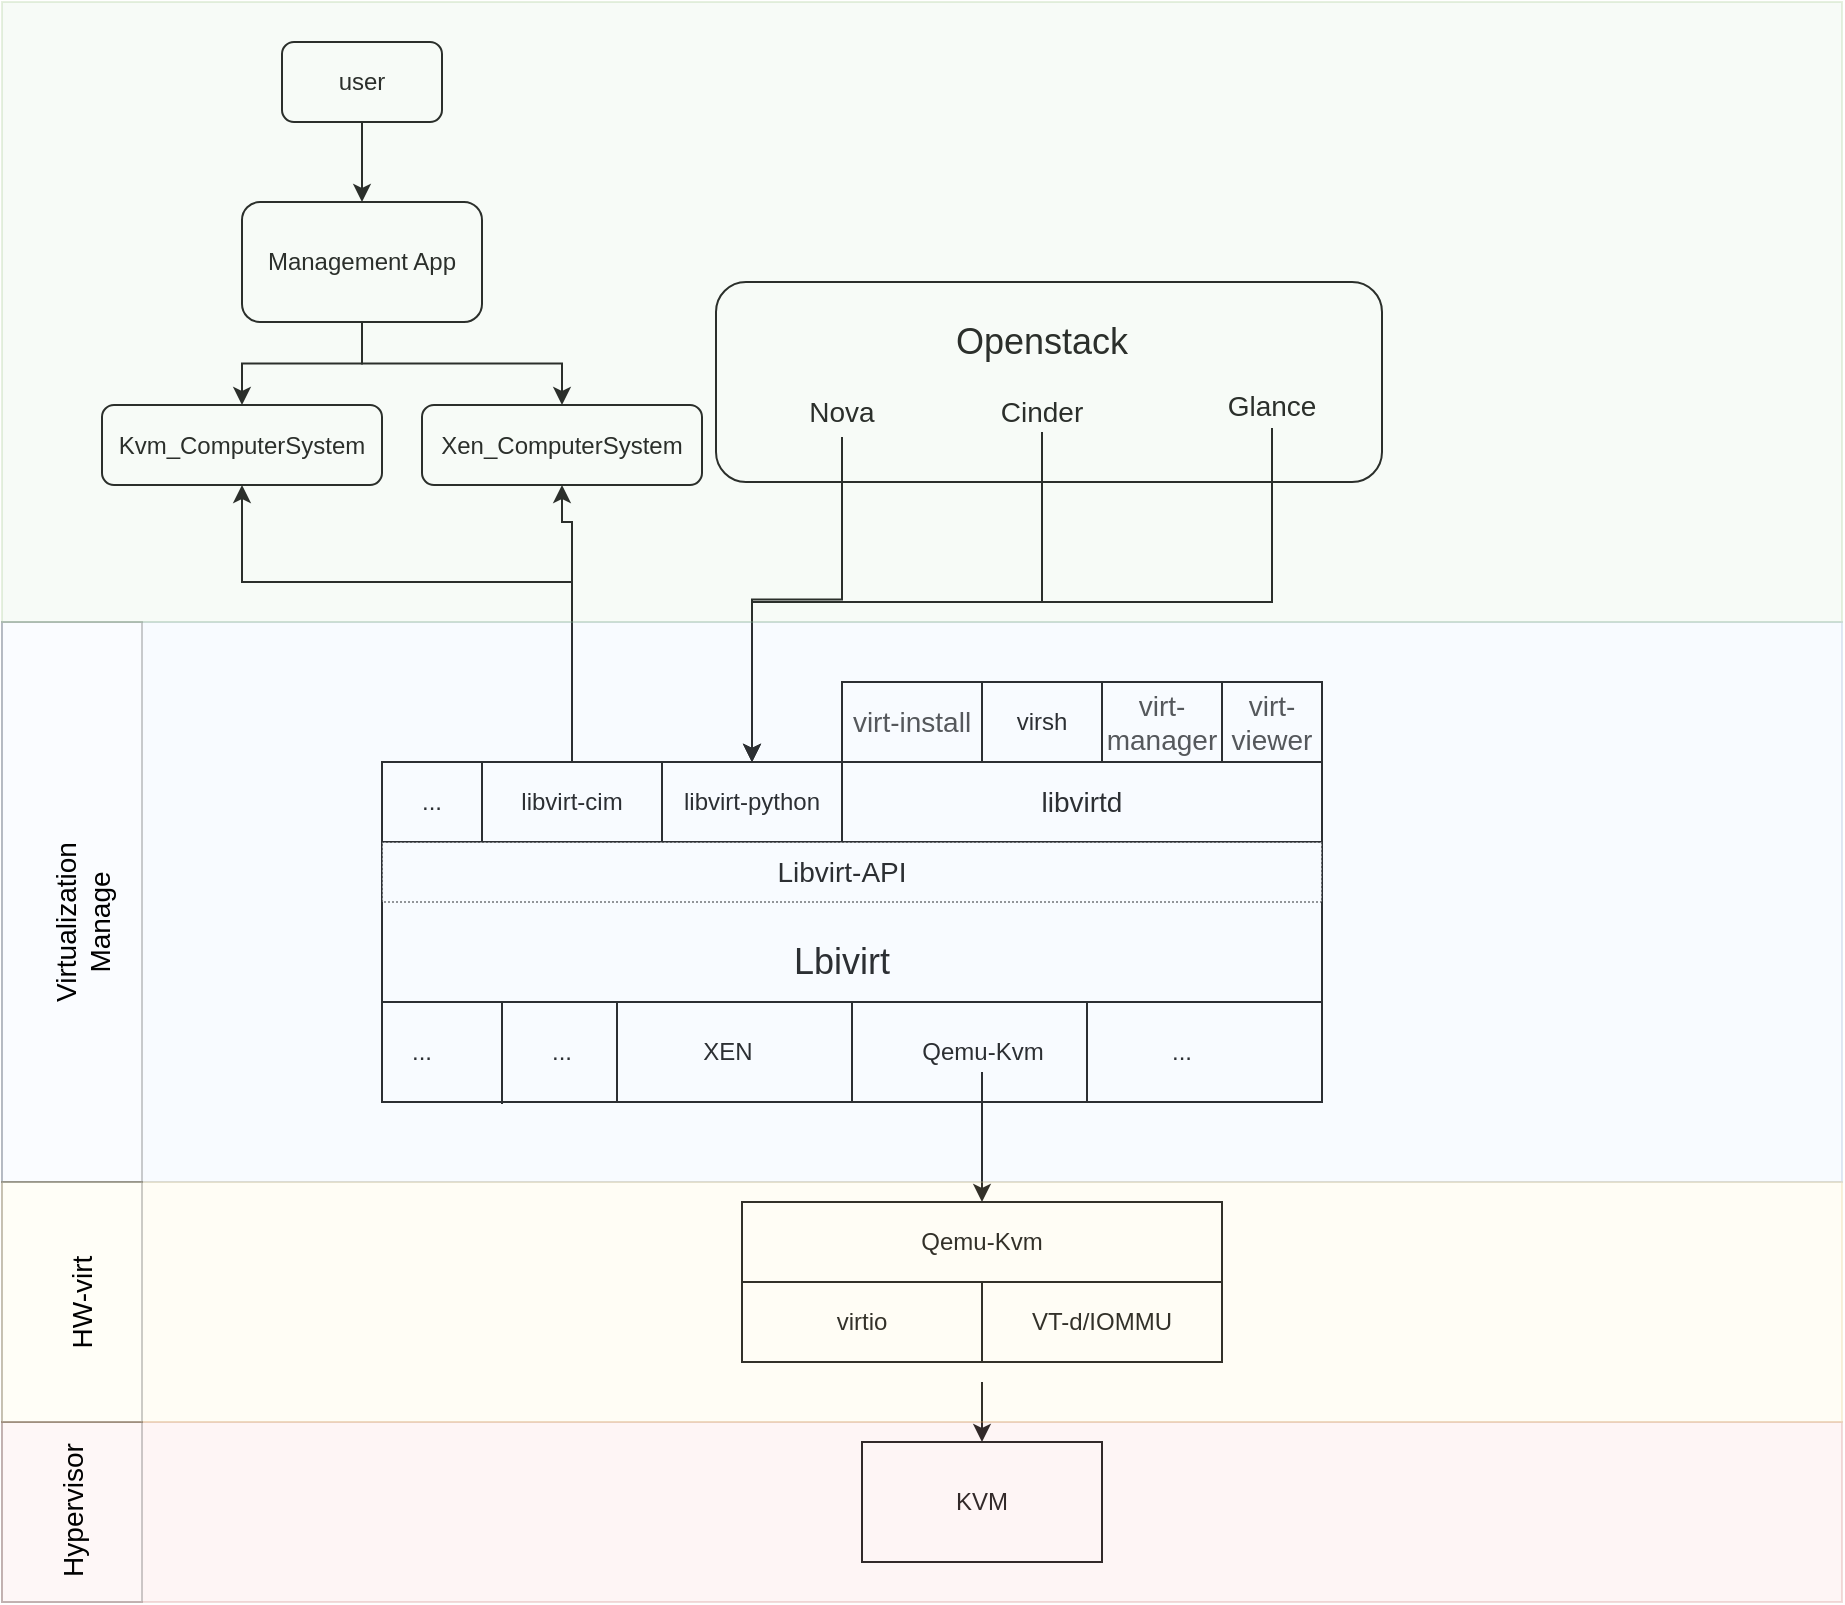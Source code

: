 <mxfile version="12.3.1" type="github" pages="1"><diagram id="BGUSLM8jps3KwKQ05_Fl" name="第 1 页"><mxGraphModel dx="946" dy="542" grid="1" gridSize="10" guides="1" tooltips="1" connect="1" arrows="1" fold="1" page="1" pageScale="1" pageWidth="1654" pageHeight="1169" math="0" shadow="0"><root><mxCell id="0"/><mxCell id="1" parent="0"/><mxCell id="HOG0NHIvxFFcCSRHGgje-1" value="" style="rounded=0;whiteSpace=wrap;html=1;" vertex="1" parent="1"><mxGeometry x="660" y="510" width="470" height="80" as="geometry"/></mxCell><mxCell id="HOG0NHIvxFFcCSRHGgje-2" value="&lt;font style=&quot;font-size: 14px&quot;&gt;libvirtd&lt;/font&gt;" style="rounded=0;whiteSpace=wrap;html=1;" vertex="1" parent="1"><mxGeometry x="890" y="470" width="240" height="40" as="geometry"/></mxCell><mxCell id="HOG0NHIvxFFcCSRHGgje-16" style="edgeStyle=orthogonalEdgeStyle;rounded=0;orthogonalLoop=1;jettySize=auto;html=1;entryX=0.5;entryY=1;entryDx=0;entryDy=0;exitX=0.5;exitY=0;exitDx=0;exitDy=0;" edge="1" parent="1" source="HOG0NHIvxFFcCSRHGgje-4" target="HOG0NHIvxFFcCSRHGgje-15"><mxGeometry relative="1" as="geometry"><mxPoint x="725" y="430" as="sourcePoint"/><Array as="points"><mxPoint x="755" y="380"/><mxPoint x="590" y="380"/></Array></mxGeometry></mxCell><mxCell id="HOG0NHIvxFFcCSRHGgje-3" value="libvirt-python" style="rounded=0;whiteSpace=wrap;html=1;" vertex="1" parent="1"><mxGeometry x="800" y="470" width="90" height="40" as="geometry"/></mxCell><mxCell id="HOG0NHIvxFFcCSRHGgje-43" style="edgeStyle=orthogonalEdgeStyle;rounded=0;orthogonalLoop=1;jettySize=auto;html=1;entryX=0.5;entryY=1;entryDx=0;entryDy=0;" edge="1" parent="1" source="HOG0NHIvxFFcCSRHGgje-4" target="HOG0NHIvxFFcCSRHGgje-14"><mxGeometry relative="1" as="geometry"><Array as="points"><mxPoint x="755" y="350"/><mxPoint x="750" y="350"/></Array></mxGeometry></mxCell><mxCell id="HOG0NHIvxFFcCSRHGgje-4" value="&lt;span style=&quot;white-space: normal&quot;&gt;libvirt-cim&lt;/span&gt;" style="rounded=0;whiteSpace=wrap;html=1;" vertex="1" parent="1"><mxGeometry x="710" y="470" width="90" height="40" as="geometry"/></mxCell><mxCell id="HOG0NHIvxFFcCSRHGgje-5" value="..." style="rounded=0;whiteSpace=wrap;html=1;" vertex="1" parent="1"><mxGeometry x="660" y="470" width="50" height="40" as="geometry"/></mxCell><mxCell id="HOG0NHIvxFFcCSRHGgje-6" value="&lt;span style=&quot;color: rgb(51 , 51 , 51) ; font-family: &amp;#34;arial&amp;#34; , sans-serif ; font-size: 14px ; text-align: left ; background-color: rgb(255 , 255 , 255)&quot;&gt;virt-install&lt;/span&gt;" style="rounded=0;whiteSpace=wrap;html=1;" vertex="1" parent="1"><mxGeometry x="890" y="430" width="70" height="40" as="geometry"/></mxCell><mxCell id="HOG0NHIvxFFcCSRHGgje-8" value="virsh" style="rounded=0;whiteSpace=wrap;html=1;" vertex="1" parent="1"><mxGeometry x="960" y="430" width="60" height="40" as="geometry"/></mxCell><mxCell id="HOG0NHIvxFFcCSRHGgje-9" value="&lt;span style=&quot;color: rgb(51 , 51 , 51) ; font-family: &amp;#34;arial&amp;#34; , sans-serif ; font-size: 14px ; text-align: left ; white-space: normal ; background-color: rgb(255 , 255 , 255)&quot;&gt;virt-manager&lt;/span&gt;" style="rounded=0;whiteSpace=wrap;html=1;" vertex="1" parent="1"><mxGeometry x="1020" y="430" width="60" height="40" as="geometry"/></mxCell><mxCell id="HOG0NHIvxFFcCSRHGgje-10" value="&lt;span style=&quot;color: rgb(51 , 51 , 51) ; font-family: &amp;#34;arial&amp;#34; , sans-serif ; font-size: 14px ; text-align: left ; white-space: normal ; background-color: rgb(255 , 255 , 255)&quot;&gt;virt-viewer&lt;/span&gt;" style="rounded=0;whiteSpace=wrap;html=1;" vertex="1" parent="1"><mxGeometry x="1080" y="430" width="50" height="40" as="geometry"/></mxCell><mxCell id="HOG0NHIvxFFcCSRHGgje-11" value="" style="rounded=0;whiteSpace=wrap;html=1;dashed=1;dashPattern=1 1;opacity=50;" vertex="1" parent="1"><mxGeometry x="660" y="510" width="470" height="30" as="geometry"/></mxCell><mxCell id="HOG0NHIvxFFcCSRHGgje-12" value="&lt;font style=&quot;font-size: 18px&quot;&gt;Lbivirt&lt;/font&gt;" style="text;html=1;strokeColor=none;fillColor=none;align=center;verticalAlign=middle;whiteSpace=wrap;rounded=0;" vertex="1" parent="1"><mxGeometry x="870" y="560" width="40" height="20" as="geometry"/></mxCell><mxCell id="HOG0NHIvxFFcCSRHGgje-13" value="&lt;font style=&quot;font-size: 14px&quot;&gt;Libvirt-API&lt;/font&gt;" style="text;html=1;strokeColor=none;fillColor=none;align=center;verticalAlign=middle;whiteSpace=wrap;rounded=0;" vertex="1" parent="1"><mxGeometry x="845" y="515" width="90" height="20" as="geometry"/></mxCell><mxCell id="HOG0NHIvxFFcCSRHGgje-14" value="Xen_ComputerSystem" style="rounded=1;whiteSpace=wrap;html=1;" vertex="1" parent="1"><mxGeometry x="680" y="291.5" width="140" height="40" as="geometry"/></mxCell><mxCell id="HOG0NHIvxFFcCSRHGgje-15" value="Kvm_ComputerSystem" style="rounded=1;whiteSpace=wrap;html=1;" vertex="1" parent="1"><mxGeometry x="520" y="291.5" width="140" height="40" as="geometry"/></mxCell><mxCell id="HOG0NHIvxFFcCSRHGgje-22" style="edgeStyle=orthogonalEdgeStyle;rounded=0;orthogonalLoop=1;jettySize=auto;html=1;entryX=0.5;entryY=0;entryDx=0;entryDy=0;" edge="1" parent="1" source="HOG0NHIvxFFcCSRHGgje-19" target="HOG0NHIvxFFcCSRHGgje-14"><mxGeometry relative="1" as="geometry"/></mxCell><mxCell id="HOG0NHIvxFFcCSRHGgje-23" style="edgeStyle=orthogonalEdgeStyle;rounded=0;orthogonalLoop=1;jettySize=auto;html=1;entryX=0.5;entryY=0;entryDx=0;entryDy=0;" edge="1" parent="1" source="HOG0NHIvxFFcCSRHGgje-19" target="HOG0NHIvxFFcCSRHGgje-15"><mxGeometry relative="1" as="geometry"/></mxCell><mxCell id="HOG0NHIvxFFcCSRHGgje-19" value="Management App" style="rounded=1;whiteSpace=wrap;html=1;" vertex="1" parent="1"><mxGeometry x="590" y="190" width="120" height="60" as="geometry"/></mxCell><mxCell id="HOG0NHIvxFFcCSRHGgje-21" style="edgeStyle=orthogonalEdgeStyle;rounded=0;orthogonalLoop=1;jettySize=auto;html=1;entryX=0.5;entryY=0;entryDx=0;entryDy=0;" edge="1" parent="1" source="HOG0NHIvxFFcCSRHGgje-20" target="HOG0NHIvxFFcCSRHGgje-19"><mxGeometry relative="1" as="geometry"/></mxCell><mxCell id="HOG0NHIvxFFcCSRHGgje-20" value="user" style="rounded=1;whiteSpace=wrap;html=1;" vertex="1" parent="1"><mxGeometry x="610" y="110" width="80" height="40" as="geometry"/></mxCell><mxCell id="HOG0NHIvxFFcCSRHGgje-24" value="" style="rounded=0;whiteSpace=wrap;html=1;" vertex="1" parent="1"><mxGeometry x="660" y="590" width="470" height="50" as="geometry"/></mxCell><mxCell id="HOG0NHIvxFFcCSRHGgje-25" value="" style="endArrow=none;html=1;" edge="1" parent="1"><mxGeometry width="50" height="50" relative="1" as="geometry"><mxPoint x="720" y="641" as="sourcePoint"/><mxPoint x="720" y="590" as="targetPoint"/></mxGeometry></mxCell><mxCell id="HOG0NHIvxFFcCSRHGgje-26" value="" style="endArrow=none;html=1;entryX=0.25;entryY=0;entryDx=0;entryDy=0;exitX=0.25;exitY=1;exitDx=0;exitDy=0;" edge="1" parent="1" source="HOG0NHIvxFFcCSRHGgje-24" target="HOG0NHIvxFFcCSRHGgje-24"><mxGeometry width="50" height="50" relative="1" as="geometry"><mxPoint x="720" y="640" as="sourcePoint"/><mxPoint x="770" y="590" as="targetPoint"/></mxGeometry></mxCell><mxCell id="HOG0NHIvxFFcCSRHGgje-27" value="" style="endArrow=none;html=1;entryX=0.5;entryY=0;entryDx=0;entryDy=0;exitX=0.5;exitY=1;exitDx=0;exitDy=0;" edge="1" parent="1" source="HOG0NHIvxFFcCSRHGgje-24" target="HOG0NHIvxFFcCSRHGgje-24"><mxGeometry width="50" height="50" relative="1" as="geometry"><mxPoint x="840" y="640" as="sourcePoint"/><mxPoint x="890" y="590" as="targetPoint"/></mxGeometry></mxCell><mxCell id="HOG0NHIvxFFcCSRHGgje-28" value="" style="endArrow=none;html=1;entryX=0.75;entryY=0;entryDx=0;entryDy=0;exitX=0.75;exitY=1;exitDx=0;exitDy=0;" edge="1" parent="1" source="HOG0NHIvxFFcCSRHGgje-24" target="HOG0NHIvxFFcCSRHGgje-24"><mxGeometry width="50" height="50" relative="1" as="geometry"><mxPoint x="930" y="650" as="sourcePoint"/><mxPoint x="980" y="600" as="targetPoint"/></mxGeometry></mxCell><mxCell id="HOG0NHIvxFFcCSRHGgje-29" value="..." style="text;html=1;strokeColor=none;fillColor=none;align=center;verticalAlign=middle;whiteSpace=wrap;rounded=0;dashed=1;dashPattern=1 1;opacity=50;" vertex="1" parent="1"><mxGeometry x="660" y="605" width="40" height="20" as="geometry"/></mxCell><mxCell id="HOG0NHIvxFFcCSRHGgje-30" value="..." style="text;html=1;strokeColor=none;fillColor=none;align=center;verticalAlign=middle;whiteSpace=wrap;rounded=0;dashed=1;dashPattern=1 1;opacity=50;" vertex="1" parent="1"><mxGeometry x="730" y="605" width="40" height="20" as="geometry"/></mxCell><mxCell id="HOG0NHIvxFFcCSRHGgje-31" value="XEN" style="text;html=1;strokeColor=none;fillColor=none;align=center;verticalAlign=middle;whiteSpace=wrap;rounded=0;dashed=1;dashPattern=1 1;opacity=50;" vertex="1" parent="1"><mxGeometry x="813" y="605" width="40" height="20" as="geometry"/></mxCell><mxCell id="HOG0NHIvxFFcCSRHGgje-36" style="edgeStyle=orthogonalEdgeStyle;rounded=0;orthogonalLoop=1;jettySize=auto;html=1;entryX=0.5;entryY=0;entryDx=0;entryDy=0;" edge="1" parent="1" source="HOG0NHIvxFFcCSRHGgje-32" target="HOG0NHIvxFFcCSRHGgje-39"><mxGeometry relative="1" as="geometry"><mxPoint x="960" y="690" as="targetPoint"/></mxGeometry></mxCell><mxCell id="HOG0NHIvxFFcCSRHGgje-32" value="Qemu-Kvm" style="text;html=1;strokeColor=none;fillColor=none;align=center;verticalAlign=middle;whiteSpace=wrap;rounded=0;dashed=1;dashPattern=1 1;opacity=50;" vertex="1" parent="1"><mxGeometry x="927.5" y="605" width="65" height="20" as="geometry"/></mxCell><mxCell id="HOG0NHIvxFFcCSRHGgje-33" value="..." style="text;html=1;strokeColor=none;fillColor=none;align=center;verticalAlign=middle;whiteSpace=wrap;rounded=0;dashed=1;dashPattern=1 1;opacity=50;" vertex="1" parent="1"><mxGeometry x="1040" y="605" width="40" height="20" as="geometry"/></mxCell><mxCell id="HOG0NHIvxFFcCSRHGgje-37" value="virtio" style="rounded=0;whiteSpace=wrap;html=1;" vertex="1" parent="1"><mxGeometry x="840" y="730" width="120" height="40" as="geometry"/></mxCell><mxCell id="HOG0NHIvxFFcCSRHGgje-38" value="VT-d/IOMMU" style="rounded=0;whiteSpace=wrap;html=1;" vertex="1" parent="1"><mxGeometry x="960" y="730" width="120" height="40" as="geometry"/></mxCell><mxCell id="HOG0NHIvxFFcCSRHGgje-39" value="Qemu-Kvm" style="rounded=0;whiteSpace=wrap;html=1;" vertex="1" parent="1"><mxGeometry x="840" y="690" width="240" height="40" as="geometry"/></mxCell><mxCell id="HOG0NHIvxFFcCSRHGgje-40" value="KVM" style="rounded=0;whiteSpace=wrap;html=1;" vertex="1" parent="1"><mxGeometry x="900" y="810" width="120" height="60" as="geometry"/></mxCell><mxCell id="HOG0NHIvxFFcCSRHGgje-42" value="" style="endArrow=classic;html=1;entryX=0.5;entryY=0;entryDx=0;entryDy=0;" edge="1" parent="1" target="HOG0NHIvxFFcCSRHGgje-40"><mxGeometry width="50" height="50" relative="1" as="geometry"><mxPoint x="960" y="780" as="sourcePoint"/><mxPoint x="890" y="780" as="targetPoint"/></mxGeometry></mxCell><mxCell id="HOG0NHIvxFFcCSRHGgje-45" value="" style="rounded=1;whiteSpace=wrap;html=1;" vertex="1" parent="1"><mxGeometry x="827" y="230" width="333" height="100" as="geometry"/></mxCell><mxCell id="HOG0NHIvxFFcCSRHGgje-51" style="edgeStyle=orthogonalEdgeStyle;rounded=0;orthogonalLoop=1;jettySize=auto;html=1;" edge="1" parent="1" source="HOG0NHIvxFFcCSRHGgje-48" target="HOG0NHIvxFFcCSRHGgje-3"><mxGeometry relative="1" as="geometry"/></mxCell><mxCell id="HOG0NHIvxFFcCSRHGgje-48" value="&lt;font style=&quot;font-size: 14px&quot;&gt;Nova&lt;/font&gt;" style="text;html=1;strokeColor=none;fillColor=none;align=center;verticalAlign=middle;whiteSpace=wrap;rounded=0;" vertex="1" parent="1"><mxGeometry x="845" y="282.5" width="90" height="25" as="geometry"/></mxCell><mxCell id="HOG0NHIvxFFcCSRHGgje-52" style="edgeStyle=orthogonalEdgeStyle;rounded=0;orthogonalLoop=1;jettySize=auto;html=1;entryX=0.5;entryY=0;entryDx=0;entryDy=0;" edge="1" parent="1" source="HOG0NHIvxFFcCSRHGgje-49" target="HOG0NHIvxFFcCSRHGgje-3"><mxGeometry relative="1" as="geometry"><Array as="points"><mxPoint x="990" y="390"/><mxPoint x="845" y="390"/></Array></mxGeometry></mxCell><mxCell id="HOG0NHIvxFFcCSRHGgje-49" value="&lt;font style=&quot;font-size: 14px&quot;&gt;Cinder&lt;/font&gt;" style="text;html=1;strokeColor=none;fillColor=none;align=center;verticalAlign=middle;whiteSpace=wrap;rounded=0;" vertex="1" parent="1"><mxGeometry x="970" y="285" width="40" height="20" as="geometry"/></mxCell><mxCell id="HOG0NHIvxFFcCSRHGgje-53" style="edgeStyle=orthogonalEdgeStyle;rounded=0;orthogonalLoop=1;jettySize=auto;html=1;entryX=0.5;entryY=0;entryDx=0;entryDy=0;" edge="1" parent="1" source="HOG0NHIvxFFcCSRHGgje-50" target="HOG0NHIvxFFcCSRHGgje-3"><mxGeometry relative="1" as="geometry"><Array as="points"><mxPoint x="1105" y="390"/><mxPoint x="845" y="390"/></Array></mxGeometry></mxCell><mxCell id="HOG0NHIvxFFcCSRHGgje-50" value="&lt;font style=&quot;font-size: 14px&quot;&gt;Glance&lt;/font&gt;" style="text;html=1;strokeColor=none;fillColor=none;align=center;verticalAlign=middle;whiteSpace=wrap;rounded=0;" vertex="1" parent="1"><mxGeometry x="1085" y="280" width="40" height="23" as="geometry"/></mxCell><mxCell id="HOG0NHIvxFFcCSRHGgje-54" value="&lt;font style=&quot;font-size: 18px&quot;&gt;Openstack&lt;/font&gt;" style="text;html=1;strokeColor=none;fillColor=none;align=center;verticalAlign=middle;whiteSpace=wrap;rounded=0;" vertex="1" parent="1"><mxGeometry x="930" y="240" width="120" height="40" as="geometry"/></mxCell><mxCell id="HOG0NHIvxFFcCSRHGgje-55" value="" style="rounded=0;whiteSpace=wrap;html=1;opacity=20;fillColor=#f8cecc;strokeColor=#b85450;" vertex="1" parent="1"><mxGeometry x="470" y="800" width="920" height="90" as="geometry"/></mxCell><mxCell id="HOG0NHIvxFFcCSRHGgje-56" value="" style="rounded=0;whiteSpace=wrap;html=1;opacity=20;fillColor=#dae8fc;strokeColor=#6c8ebf;" vertex="1" parent="1"><mxGeometry x="470" y="400" width="920" height="280" as="geometry"/></mxCell><mxCell id="HOG0NHIvxFFcCSRHGgje-57" value="" style="rounded=0;whiteSpace=wrap;html=1;opacity=20;" vertex="1" parent="1"><mxGeometry x="470" y="400" width="70" height="280" as="geometry"/></mxCell><mxCell id="HOG0NHIvxFFcCSRHGgje-58" value="" style="rounded=0;whiteSpace=wrap;html=1;opacity=20;" vertex="1" parent="1"><mxGeometry x="470" y="800" width="70" height="90" as="geometry"/></mxCell><mxCell id="HOG0NHIvxFFcCSRHGgje-59" value="&lt;font style=&quot;font-size: 14px&quot;&gt;Hypervisor&lt;/font&gt;" style="text;html=1;strokeColor=none;fillColor=none;align=center;verticalAlign=middle;whiteSpace=wrap;rounded=0;opacity=20;direction=west;rotation=-90;" vertex="1" parent="1"><mxGeometry x="464" y="834" width="83" height="20" as="geometry"/></mxCell><mxCell id="HOG0NHIvxFFcCSRHGgje-62" value="" style="rounded=0;whiteSpace=wrap;html=1;opacity=20;fillColor=#fff2cc;strokeColor=#d6b656;" vertex="1" parent="1"><mxGeometry x="470" y="680" width="920" height="120" as="geometry"/></mxCell><mxCell id="HOG0NHIvxFFcCSRHGgje-63" value="" style="rounded=0;whiteSpace=wrap;html=1;opacity=20;" vertex="1" parent="1"><mxGeometry x="470" y="680" width="70" height="120" as="geometry"/></mxCell><mxCell id="HOG0NHIvxFFcCSRHGgje-64" value="&lt;font style=&quot;font-size: 14px&quot;&gt;HW-virt&lt;/font&gt;" style="text;html=1;strokeColor=none;fillColor=none;align=center;verticalAlign=middle;whiteSpace=wrap;rounded=0;opacity=20;rotation=-90;" vertex="1" parent="1"><mxGeometry x="480" y="730" width="60" height="20" as="geometry"/></mxCell><mxCell id="HOG0NHIvxFFcCSRHGgje-65" value="&lt;font style=&quot;font-size: 14px&quot;&gt;Virtualization Manage&lt;/font&gt;" style="text;html=1;strokeColor=none;fillColor=none;align=center;verticalAlign=middle;whiteSpace=wrap;rounded=0;opacity=20;rotation=-90;" vertex="1" parent="1"><mxGeometry x="465" y="540" width="90" height="20" as="geometry"/></mxCell><mxCell id="HOG0NHIvxFFcCSRHGgje-68" value="" style="rounded=0;whiteSpace=wrap;html=1;opacity=20;fillColor=#d5e8d4;strokeColor=#82b366;" vertex="1" parent="1"><mxGeometry x="470" y="90" width="920" height="310" as="geometry"/></mxCell></root></mxGraphModel></diagram></mxfile>